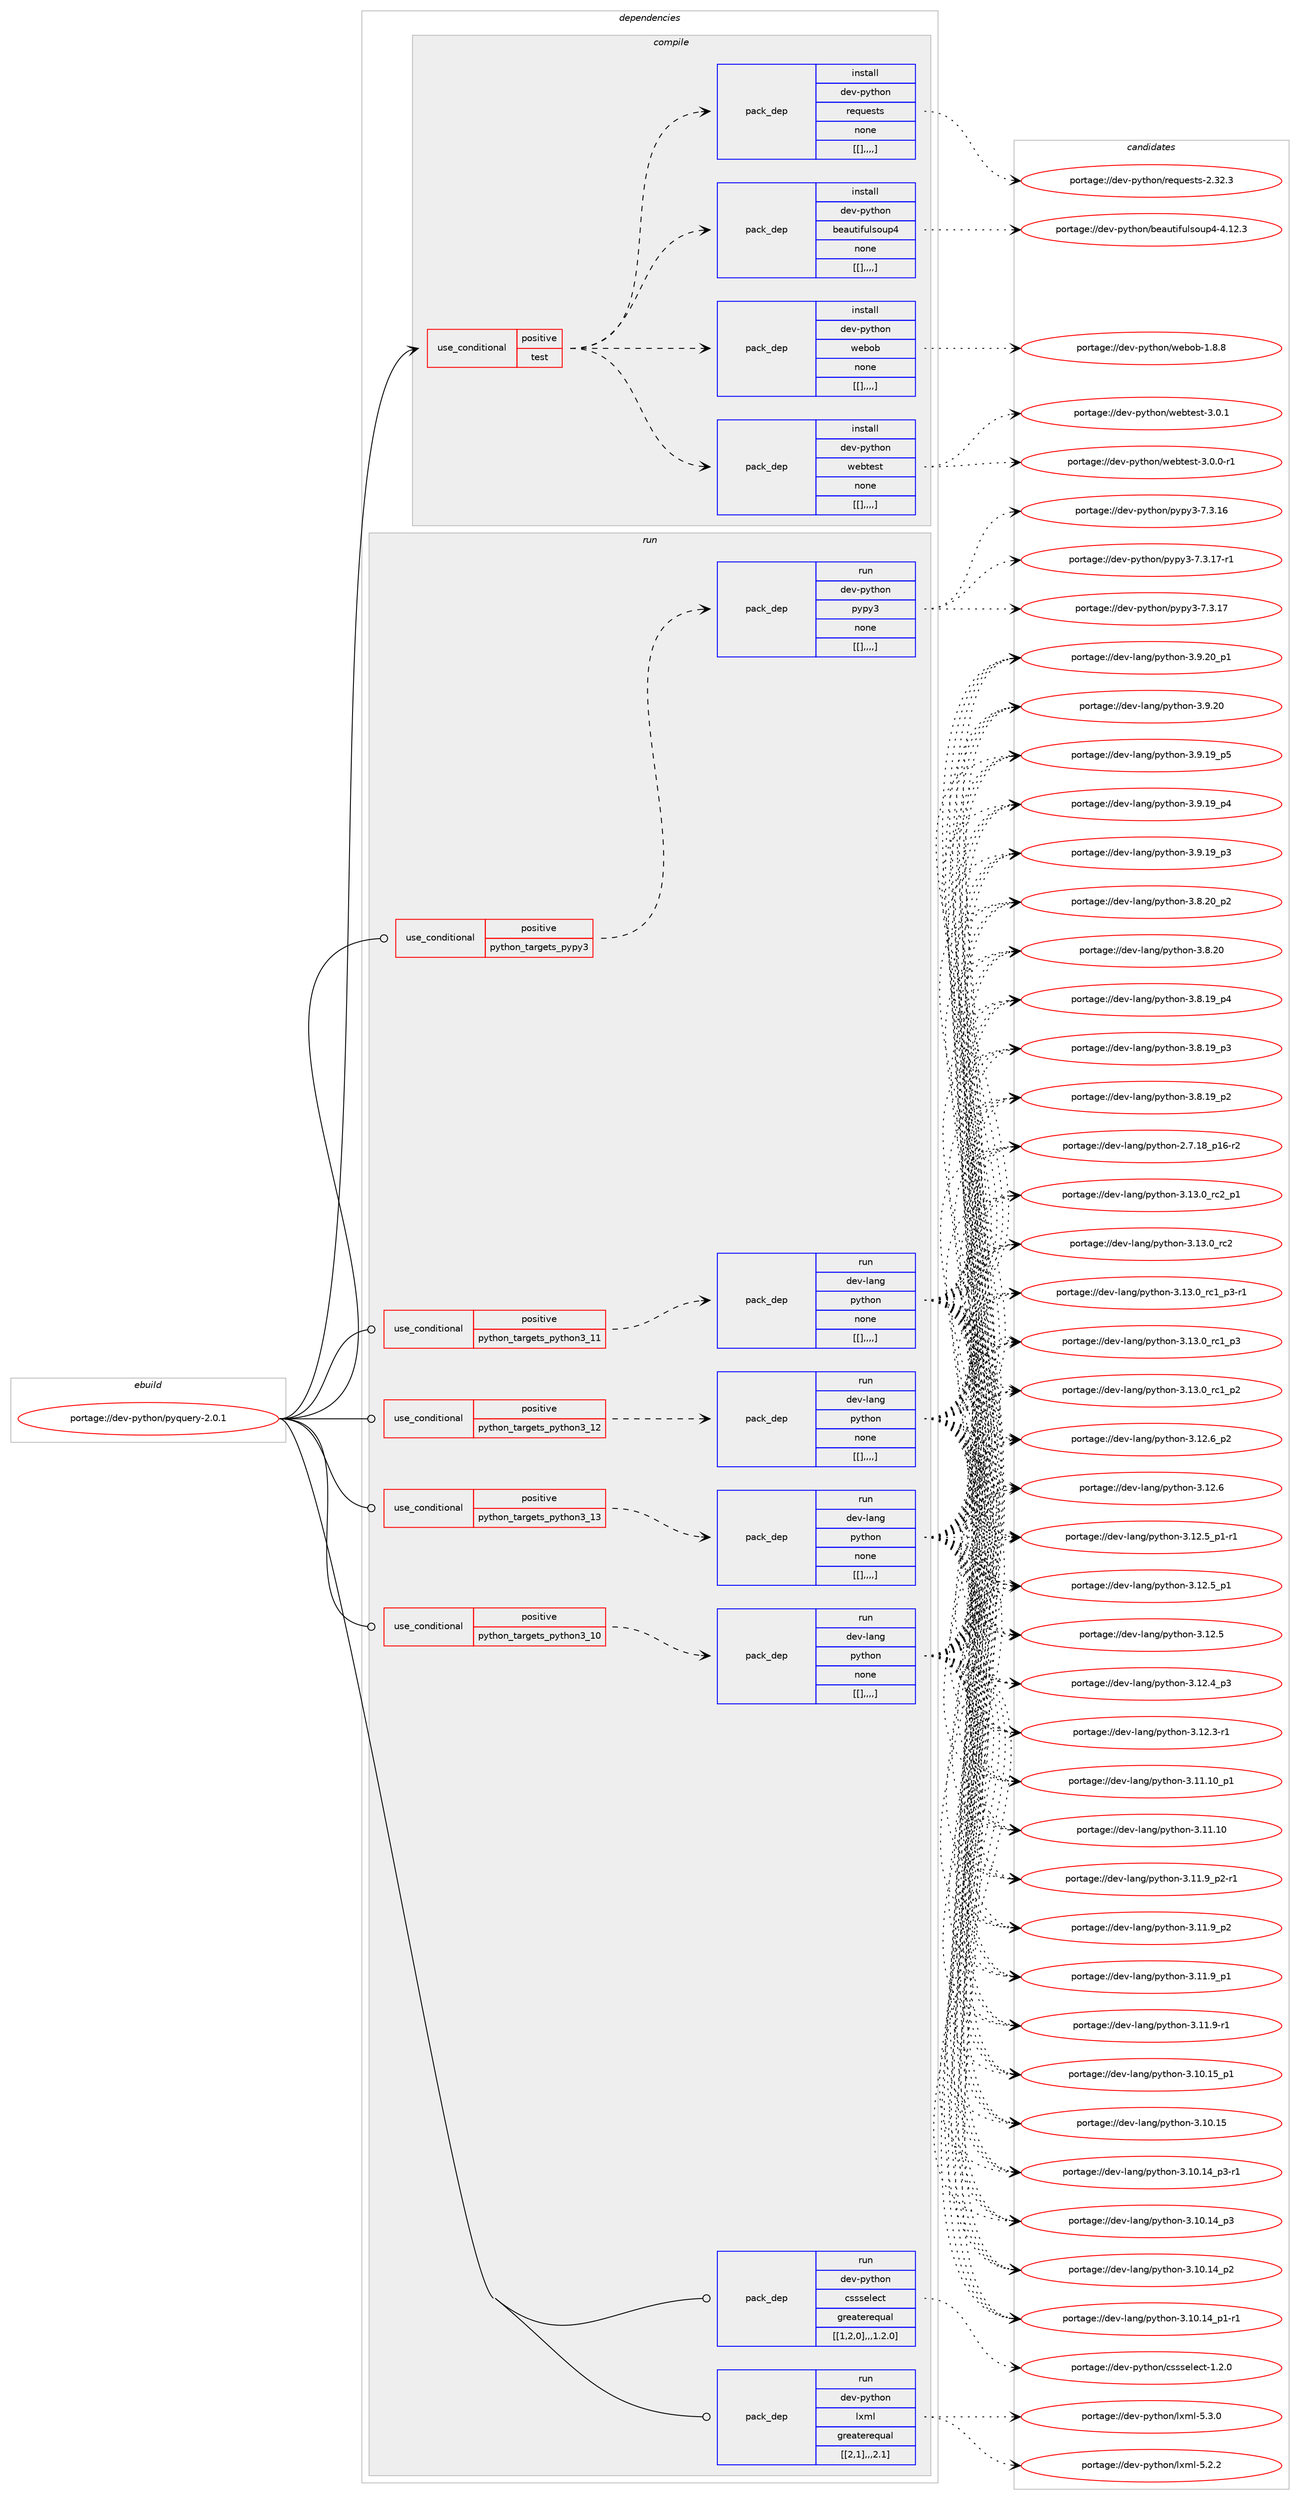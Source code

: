 digraph prolog {

# *************
# Graph options
# *************

newrank=true;
concentrate=true;
compound=true;
graph [rankdir=LR,fontname=Helvetica,fontsize=10,ranksep=1.5];#, ranksep=2.5, nodesep=0.2];
edge  [arrowhead=vee];
node  [fontname=Helvetica,fontsize=10];

# **********
# The ebuild
# **********

subgraph cluster_leftcol {
color=gray;
label=<<i>ebuild</i>>;
id [label="portage://dev-python/pyquery-2.0.1", color=red, width=4, href="../dev-python/pyquery-2.0.1.svg"];
}

# ****************
# The dependencies
# ****************

subgraph cluster_midcol {
color=gray;
label=<<i>dependencies</i>>;
subgraph cluster_compile {
fillcolor="#eeeeee";
style=filled;
label=<<i>compile</i>>;
subgraph cond39095 {
dependency161009 [label=<<TABLE BORDER="0" CELLBORDER="1" CELLSPACING="0" CELLPADDING="4"><TR><TD ROWSPAN="3" CELLPADDING="10">use_conditional</TD></TR><TR><TD>positive</TD></TR><TR><TD>test</TD></TR></TABLE>>, shape=none, color=red];
subgraph pack120666 {
dependency161010 [label=<<TABLE BORDER="0" CELLBORDER="1" CELLSPACING="0" CELLPADDING="4" WIDTH="220"><TR><TD ROWSPAN="6" CELLPADDING="30">pack_dep</TD></TR><TR><TD WIDTH="110">install</TD></TR><TR><TD>dev-python</TD></TR><TR><TD>beautifulsoup4</TD></TR><TR><TD>none</TD></TR><TR><TD>[[],,,,]</TD></TR></TABLE>>, shape=none, color=blue];
}
dependency161009:e -> dependency161010:w [weight=20,style="dashed",arrowhead="vee"];
subgraph pack120667 {
dependency161011 [label=<<TABLE BORDER="0" CELLBORDER="1" CELLSPACING="0" CELLPADDING="4" WIDTH="220"><TR><TD ROWSPAN="6" CELLPADDING="30">pack_dep</TD></TR><TR><TD WIDTH="110">install</TD></TR><TR><TD>dev-python</TD></TR><TR><TD>requests</TD></TR><TR><TD>none</TD></TR><TR><TD>[[],,,,]</TD></TR></TABLE>>, shape=none, color=blue];
}
dependency161009:e -> dependency161011:w [weight=20,style="dashed",arrowhead="vee"];
subgraph pack120668 {
dependency161012 [label=<<TABLE BORDER="0" CELLBORDER="1" CELLSPACING="0" CELLPADDING="4" WIDTH="220"><TR><TD ROWSPAN="6" CELLPADDING="30">pack_dep</TD></TR><TR><TD WIDTH="110">install</TD></TR><TR><TD>dev-python</TD></TR><TR><TD>webtest</TD></TR><TR><TD>none</TD></TR><TR><TD>[[],,,,]</TD></TR></TABLE>>, shape=none, color=blue];
}
dependency161009:e -> dependency161012:w [weight=20,style="dashed",arrowhead="vee"];
subgraph pack120669 {
dependency161013 [label=<<TABLE BORDER="0" CELLBORDER="1" CELLSPACING="0" CELLPADDING="4" WIDTH="220"><TR><TD ROWSPAN="6" CELLPADDING="30">pack_dep</TD></TR><TR><TD WIDTH="110">install</TD></TR><TR><TD>dev-python</TD></TR><TR><TD>webob</TD></TR><TR><TD>none</TD></TR><TR><TD>[[],,,,]</TD></TR></TABLE>>, shape=none, color=blue];
}
dependency161009:e -> dependency161013:w [weight=20,style="dashed",arrowhead="vee"];
}
id:e -> dependency161009:w [weight=20,style="solid",arrowhead="vee"];
}
subgraph cluster_compileandrun {
fillcolor="#eeeeee";
style=filled;
label=<<i>compile and run</i>>;
}
subgraph cluster_run {
fillcolor="#eeeeee";
style=filled;
label=<<i>run</i>>;
subgraph cond39096 {
dependency161014 [label=<<TABLE BORDER="0" CELLBORDER="1" CELLSPACING="0" CELLPADDING="4"><TR><TD ROWSPAN="3" CELLPADDING="10">use_conditional</TD></TR><TR><TD>positive</TD></TR><TR><TD>python_targets_pypy3</TD></TR></TABLE>>, shape=none, color=red];
subgraph pack120670 {
dependency161015 [label=<<TABLE BORDER="0" CELLBORDER="1" CELLSPACING="0" CELLPADDING="4" WIDTH="220"><TR><TD ROWSPAN="6" CELLPADDING="30">pack_dep</TD></TR><TR><TD WIDTH="110">run</TD></TR><TR><TD>dev-python</TD></TR><TR><TD>pypy3</TD></TR><TR><TD>none</TD></TR><TR><TD>[[],,,,]</TD></TR></TABLE>>, shape=none, color=blue];
}
dependency161014:e -> dependency161015:w [weight=20,style="dashed",arrowhead="vee"];
}
id:e -> dependency161014:w [weight=20,style="solid",arrowhead="odot"];
subgraph cond39097 {
dependency161016 [label=<<TABLE BORDER="0" CELLBORDER="1" CELLSPACING="0" CELLPADDING="4"><TR><TD ROWSPAN="3" CELLPADDING="10">use_conditional</TD></TR><TR><TD>positive</TD></TR><TR><TD>python_targets_python3_10</TD></TR></TABLE>>, shape=none, color=red];
subgraph pack120671 {
dependency161017 [label=<<TABLE BORDER="0" CELLBORDER="1" CELLSPACING="0" CELLPADDING="4" WIDTH="220"><TR><TD ROWSPAN="6" CELLPADDING="30">pack_dep</TD></TR><TR><TD WIDTH="110">run</TD></TR><TR><TD>dev-lang</TD></TR><TR><TD>python</TD></TR><TR><TD>none</TD></TR><TR><TD>[[],,,,]</TD></TR></TABLE>>, shape=none, color=blue];
}
dependency161016:e -> dependency161017:w [weight=20,style="dashed",arrowhead="vee"];
}
id:e -> dependency161016:w [weight=20,style="solid",arrowhead="odot"];
subgraph cond39098 {
dependency161018 [label=<<TABLE BORDER="0" CELLBORDER="1" CELLSPACING="0" CELLPADDING="4"><TR><TD ROWSPAN="3" CELLPADDING="10">use_conditional</TD></TR><TR><TD>positive</TD></TR><TR><TD>python_targets_python3_11</TD></TR></TABLE>>, shape=none, color=red];
subgraph pack120672 {
dependency161019 [label=<<TABLE BORDER="0" CELLBORDER="1" CELLSPACING="0" CELLPADDING="4" WIDTH="220"><TR><TD ROWSPAN="6" CELLPADDING="30">pack_dep</TD></TR><TR><TD WIDTH="110">run</TD></TR><TR><TD>dev-lang</TD></TR><TR><TD>python</TD></TR><TR><TD>none</TD></TR><TR><TD>[[],,,,]</TD></TR></TABLE>>, shape=none, color=blue];
}
dependency161018:e -> dependency161019:w [weight=20,style="dashed",arrowhead="vee"];
}
id:e -> dependency161018:w [weight=20,style="solid",arrowhead="odot"];
subgraph cond39099 {
dependency161020 [label=<<TABLE BORDER="0" CELLBORDER="1" CELLSPACING="0" CELLPADDING="4"><TR><TD ROWSPAN="3" CELLPADDING="10">use_conditional</TD></TR><TR><TD>positive</TD></TR><TR><TD>python_targets_python3_12</TD></TR></TABLE>>, shape=none, color=red];
subgraph pack120673 {
dependency161021 [label=<<TABLE BORDER="0" CELLBORDER="1" CELLSPACING="0" CELLPADDING="4" WIDTH="220"><TR><TD ROWSPAN="6" CELLPADDING="30">pack_dep</TD></TR><TR><TD WIDTH="110">run</TD></TR><TR><TD>dev-lang</TD></TR><TR><TD>python</TD></TR><TR><TD>none</TD></TR><TR><TD>[[],,,,]</TD></TR></TABLE>>, shape=none, color=blue];
}
dependency161020:e -> dependency161021:w [weight=20,style="dashed",arrowhead="vee"];
}
id:e -> dependency161020:w [weight=20,style="solid",arrowhead="odot"];
subgraph cond39100 {
dependency161022 [label=<<TABLE BORDER="0" CELLBORDER="1" CELLSPACING="0" CELLPADDING="4"><TR><TD ROWSPAN="3" CELLPADDING="10">use_conditional</TD></TR><TR><TD>positive</TD></TR><TR><TD>python_targets_python3_13</TD></TR></TABLE>>, shape=none, color=red];
subgraph pack120674 {
dependency161023 [label=<<TABLE BORDER="0" CELLBORDER="1" CELLSPACING="0" CELLPADDING="4" WIDTH="220"><TR><TD ROWSPAN="6" CELLPADDING="30">pack_dep</TD></TR><TR><TD WIDTH="110">run</TD></TR><TR><TD>dev-lang</TD></TR><TR><TD>python</TD></TR><TR><TD>none</TD></TR><TR><TD>[[],,,,]</TD></TR></TABLE>>, shape=none, color=blue];
}
dependency161022:e -> dependency161023:w [weight=20,style="dashed",arrowhead="vee"];
}
id:e -> dependency161022:w [weight=20,style="solid",arrowhead="odot"];
subgraph pack120675 {
dependency161024 [label=<<TABLE BORDER="0" CELLBORDER="1" CELLSPACING="0" CELLPADDING="4" WIDTH="220"><TR><TD ROWSPAN="6" CELLPADDING="30">pack_dep</TD></TR><TR><TD WIDTH="110">run</TD></TR><TR><TD>dev-python</TD></TR><TR><TD>cssselect</TD></TR><TR><TD>greaterequal</TD></TR><TR><TD>[[1,2,0],,,1.2.0]</TD></TR></TABLE>>, shape=none, color=blue];
}
id:e -> dependency161024:w [weight=20,style="solid",arrowhead="odot"];
subgraph pack120676 {
dependency161025 [label=<<TABLE BORDER="0" CELLBORDER="1" CELLSPACING="0" CELLPADDING="4" WIDTH="220"><TR><TD ROWSPAN="6" CELLPADDING="30">pack_dep</TD></TR><TR><TD WIDTH="110">run</TD></TR><TR><TD>dev-python</TD></TR><TR><TD>lxml</TD></TR><TR><TD>greaterequal</TD></TR><TR><TD>[[2,1],,,2.1]</TD></TR></TABLE>>, shape=none, color=blue];
}
id:e -> dependency161025:w [weight=20,style="solid",arrowhead="odot"];
}
}

# **************
# The candidates
# **************

subgraph cluster_choices {
rank=same;
color=gray;
label=<<i>candidates</i>>;

subgraph choice120666 {
color=black;
nodesep=1;
choice100101118451121211161041111104798101971171161051021171081151111171125245524649504651 [label="portage://dev-python/beautifulsoup4-4.12.3", color=red, width=4,href="../dev-python/beautifulsoup4-4.12.3.svg"];
dependency161010:e -> choice100101118451121211161041111104798101971171161051021171081151111171125245524649504651:w [style=dotted,weight="100"];
}
subgraph choice120667 {
color=black;
nodesep=1;
choice100101118451121211161041111104711410111311710111511611545504651504651 [label="portage://dev-python/requests-2.32.3", color=red, width=4,href="../dev-python/requests-2.32.3.svg"];
dependency161011:e -> choice100101118451121211161041111104711410111311710111511611545504651504651:w [style=dotted,weight="100"];
}
subgraph choice120668 {
color=black;
nodesep=1;
choice100101118451121211161041111104711910198116101115116455146484649 [label="portage://dev-python/webtest-3.0.1", color=red, width=4,href="../dev-python/webtest-3.0.1.svg"];
choice1001011184511212111610411111047119101981161011151164551464846484511449 [label="portage://dev-python/webtest-3.0.0-r1", color=red, width=4,href="../dev-python/webtest-3.0.0-r1.svg"];
dependency161012:e -> choice100101118451121211161041111104711910198116101115116455146484649:w [style=dotted,weight="100"];
dependency161012:e -> choice1001011184511212111610411111047119101981161011151164551464846484511449:w [style=dotted,weight="100"];
}
subgraph choice120669 {
color=black;
nodesep=1;
choice10010111845112121116104111110471191019811198454946564656 [label="portage://dev-python/webob-1.8.8", color=red, width=4,href="../dev-python/webob-1.8.8.svg"];
dependency161013:e -> choice10010111845112121116104111110471191019811198454946564656:w [style=dotted,weight="100"];
}
subgraph choice120670 {
color=black;
nodesep=1;
choice100101118451121211161041111104711212111212151455546514649554511449 [label="portage://dev-python/pypy3-7.3.17-r1", color=red, width=4,href="../dev-python/pypy3-7.3.17-r1.svg"];
choice10010111845112121116104111110471121211121215145554651464955 [label="portage://dev-python/pypy3-7.3.17", color=red, width=4,href="../dev-python/pypy3-7.3.17.svg"];
choice10010111845112121116104111110471121211121215145554651464954 [label="portage://dev-python/pypy3-7.3.16", color=red, width=4,href="../dev-python/pypy3-7.3.16.svg"];
dependency161015:e -> choice100101118451121211161041111104711212111212151455546514649554511449:w [style=dotted,weight="100"];
dependency161015:e -> choice10010111845112121116104111110471121211121215145554651464955:w [style=dotted,weight="100"];
dependency161015:e -> choice10010111845112121116104111110471121211121215145554651464954:w [style=dotted,weight="100"];
}
subgraph choice120671 {
color=black;
nodesep=1;
choice100101118451089711010347112121116104111110455146495146489511499509511249 [label="portage://dev-lang/python-3.13.0_rc2_p1", color=red, width=4,href="../dev-lang/python-3.13.0_rc2_p1.svg"];
choice10010111845108971101034711212111610411111045514649514648951149950 [label="portage://dev-lang/python-3.13.0_rc2", color=red, width=4,href="../dev-lang/python-3.13.0_rc2.svg"];
choice1001011184510897110103471121211161041111104551464951464895114994995112514511449 [label="portage://dev-lang/python-3.13.0_rc1_p3-r1", color=red, width=4,href="../dev-lang/python-3.13.0_rc1_p3-r1.svg"];
choice100101118451089711010347112121116104111110455146495146489511499499511251 [label="portage://dev-lang/python-3.13.0_rc1_p3", color=red, width=4,href="../dev-lang/python-3.13.0_rc1_p3.svg"];
choice100101118451089711010347112121116104111110455146495146489511499499511250 [label="portage://dev-lang/python-3.13.0_rc1_p2", color=red, width=4,href="../dev-lang/python-3.13.0_rc1_p2.svg"];
choice100101118451089711010347112121116104111110455146495046549511250 [label="portage://dev-lang/python-3.12.6_p2", color=red, width=4,href="../dev-lang/python-3.12.6_p2.svg"];
choice10010111845108971101034711212111610411111045514649504654 [label="portage://dev-lang/python-3.12.6", color=red, width=4,href="../dev-lang/python-3.12.6.svg"];
choice1001011184510897110103471121211161041111104551464950465395112494511449 [label="portage://dev-lang/python-3.12.5_p1-r1", color=red, width=4,href="../dev-lang/python-3.12.5_p1-r1.svg"];
choice100101118451089711010347112121116104111110455146495046539511249 [label="portage://dev-lang/python-3.12.5_p1", color=red, width=4,href="../dev-lang/python-3.12.5_p1.svg"];
choice10010111845108971101034711212111610411111045514649504653 [label="portage://dev-lang/python-3.12.5", color=red, width=4,href="../dev-lang/python-3.12.5.svg"];
choice100101118451089711010347112121116104111110455146495046529511251 [label="portage://dev-lang/python-3.12.4_p3", color=red, width=4,href="../dev-lang/python-3.12.4_p3.svg"];
choice100101118451089711010347112121116104111110455146495046514511449 [label="portage://dev-lang/python-3.12.3-r1", color=red, width=4,href="../dev-lang/python-3.12.3-r1.svg"];
choice10010111845108971101034711212111610411111045514649494649489511249 [label="portage://dev-lang/python-3.11.10_p1", color=red, width=4,href="../dev-lang/python-3.11.10_p1.svg"];
choice1001011184510897110103471121211161041111104551464949464948 [label="portage://dev-lang/python-3.11.10", color=red, width=4,href="../dev-lang/python-3.11.10.svg"];
choice1001011184510897110103471121211161041111104551464949465795112504511449 [label="portage://dev-lang/python-3.11.9_p2-r1", color=red, width=4,href="../dev-lang/python-3.11.9_p2-r1.svg"];
choice100101118451089711010347112121116104111110455146494946579511250 [label="portage://dev-lang/python-3.11.9_p2", color=red, width=4,href="../dev-lang/python-3.11.9_p2.svg"];
choice100101118451089711010347112121116104111110455146494946579511249 [label="portage://dev-lang/python-3.11.9_p1", color=red, width=4,href="../dev-lang/python-3.11.9_p1.svg"];
choice100101118451089711010347112121116104111110455146494946574511449 [label="portage://dev-lang/python-3.11.9-r1", color=red, width=4,href="../dev-lang/python-3.11.9-r1.svg"];
choice10010111845108971101034711212111610411111045514649484649539511249 [label="portage://dev-lang/python-3.10.15_p1", color=red, width=4,href="../dev-lang/python-3.10.15_p1.svg"];
choice1001011184510897110103471121211161041111104551464948464953 [label="portage://dev-lang/python-3.10.15", color=red, width=4,href="../dev-lang/python-3.10.15.svg"];
choice100101118451089711010347112121116104111110455146494846495295112514511449 [label="portage://dev-lang/python-3.10.14_p3-r1", color=red, width=4,href="../dev-lang/python-3.10.14_p3-r1.svg"];
choice10010111845108971101034711212111610411111045514649484649529511251 [label="portage://dev-lang/python-3.10.14_p3", color=red, width=4,href="../dev-lang/python-3.10.14_p3.svg"];
choice10010111845108971101034711212111610411111045514649484649529511250 [label="portage://dev-lang/python-3.10.14_p2", color=red, width=4,href="../dev-lang/python-3.10.14_p2.svg"];
choice100101118451089711010347112121116104111110455146494846495295112494511449 [label="portage://dev-lang/python-3.10.14_p1-r1", color=red, width=4,href="../dev-lang/python-3.10.14_p1-r1.svg"];
choice100101118451089711010347112121116104111110455146574650489511249 [label="portage://dev-lang/python-3.9.20_p1", color=red, width=4,href="../dev-lang/python-3.9.20_p1.svg"];
choice10010111845108971101034711212111610411111045514657465048 [label="portage://dev-lang/python-3.9.20", color=red, width=4,href="../dev-lang/python-3.9.20.svg"];
choice100101118451089711010347112121116104111110455146574649579511253 [label="portage://dev-lang/python-3.9.19_p5", color=red, width=4,href="../dev-lang/python-3.9.19_p5.svg"];
choice100101118451089711010347112121116104111110455146574649579511252 [label="portage://dev-lang/python-3.9.19_p4", color=red, width=4,href="../dev-lang/python-3.9.19_p4.svg"];
choice100101118451089711010347112121116104111110455146574649579511251 [label="portage://dev-lang/python-3.9.19_p3", color=red, width=4,href="../dev-lang/python-3.9.19_p3.svg"];
choice100101118451089711010347112121116104111110455146564650489511250 [label="portage://dev-lang/python-3.8.20_p2", color=red, width=4,href="../dev-lang/python-3.8.20_p2.svg"];
choice10010111845108971101034711212111610411111045514656465048 [label="portage://dev-lang/python-3.8.20", color=red, width=4,href="../dev-lang/python-3.8.20.svg"];
choice100101118451089711010347112121116104111110455146564649579511252 [label="portage://dev-lang/python-3.8.19_p4", color=red, width=4,href="../dev-lang/python-3.8.19_p4.svg"];
choice100101118451089711010347112121116104111110455146564649579511251 [label="portage://dev-lang/python-3.8.19_p3", color=red, width=4,href="../dev-lang/python-3.8.19_p3.svg"];
choice100101118451089711010347112121116104111110455146564649579511250 [label="portage://dev-lang/python-3.8.19_p2", color=red, width=4,href="../dev-lang/python-3.8.19_p2.svg"];
choice100101118451089711010347112121116104111110455046554649569511249544511450 [label="portage://dev-lang/python-2.7.18_p16-r2", color=red, width=4,href="../dev-lang/python-2.7.18_p16-r2.svg"];
dependency161017:e -> choice100101118451089711010347112121116104111110455146495146489511499509511249:w [style=dotted,weight="100"];
dependency161017:e -> choice10010111845108971101034711212111610411111045514649514648951149950:w [style=dotted,weight="100"];
dependency161017:e -> choice1001011184510897110103471121211161041111104551464951464895114994995112514511449:w [style=dotted,weight="100"];
dependency161017:e -> choice100101118451089711010347112121116104111110455146495146489511499499511251:w [style=dotted,weight="100"];
dependency161017:e -> choice100101118451089711010347112121116104111110455146495146489511499499511250:w [style=dotted,weight="100"];
dependency161017:e -> choice100101118451089711010347112121116104111110455146495046549511250:w [style=dotted,weight="100"];
dependency161017:e -> choice10010111845108971101034711212111610411111045514649504654:w [style=dotted,weight="100"];
dependency161017:e -> choice1001011184510897110103471121211161041111104551464950465395112494511449:w [style=dotted,weight="100"];
dependency161017:e -> choice100101118451089711010347112121116104111110455146495046539511249:w [style=dotted,weight="100"];
dependency161017:e -> choice10010111845108971101034711212111610411111045514649504653:w [style=dotted,weight="100"];
dependency161017:e -> choice100101118451089711010347112121116104111110455146495046529511251:w [style=dotted,weight="100"];
dependency161017:e -> choice100101118451089711010347112121116104111110455146495046514511449:w [style=dotted,weight="100"];
dependency161017:e -> choice10010111845108971101034711212111610411111045514649494649489511249:w [style=dotted,weight="100"];
dependency161017:e -> choice1001011184510897110103471121211161041111104551464949464948:w [style=dotted,weight="100"];
dependency161017:e -> choice1001011184510897110103471121211161041111104551464949465795112504511449:w [style=dotted,weight="100"];
dependency161017:e -> choice100101118451089711010347112121116104111110455146494946579511250:w [style=dotted,weight="100"];
dependency161017:e -> choice100101118451089711010347112121116104111110455146494946579511249:w [style=dotted,weight="100"];
dependency161017:e -> choice100101118451089711010347112121116104111110455146494946574511449:w [style=dotted,weight="100"];
dependency161017:e -> choice10010111845108971101034711212111610411111045514649484649539511249:w [style=dotted,weight="100"];
dependency161017:e -> choice1001011184510897110103471121211161041111104551464948464953:w [style=dotted,weight="100"];
dependency161017:e -> choice100101118451089711010347112121116104111110455146494846495295112514511449:w [style=dotted,weight="100"];
dependency161017:e -> choice10010111845108971101034711212111610411111045514649484649529511251:w [style=dotted,weight="100"];
dependency161017:e -> choice10010111845108971101034711212111610411111045514649484649529511250:w [style=dotted,weight="100"];
dependency161017:e -> choice100101118451089711010347112121116104111110455146494846495295112494511449:w [style=dotted,weight="100"];
dependency161017:e -> choice100101118451089711010347112121116104111110455146574650489511249:w [style=dotted,weight="100"];
dependency161017:e -> choice10010111845108971101034711212111610411111045514657465048:w [style=dotted,weight="100"];
dependency161017:e -> choice100101118451089711010347112121116104111110455146574649579511253:w [style=dotted,weight="100"];
dependency161017:e -> choice100101118451089711010347112121116104111110455146574649579511252:w [style=dotted,weight="100"];
dependency161017:e -> choice100101118451089711010347112121116104111110455146574649579511251:w [style=dotted,weight="100"];
dependency161017:e -> choice100101118451089711010347112121116104111110455146564650489511250:w [style=dotted,weight="100"];
dependency161017:e -> choice10010111845108971101034711212111610411111045514656465048:w [style=dotted,weight="100"];
dependency161017:e -> choice100101118451089711010347112121116104111110455146564649579511252:w [style=dotted,weight="100"];
dependency161017:e -> choice100101118451089711010347112121116104111110455146564649579511251:w [style=dotted,weight="100"];
dependency161017:e -> choice100101118451089711010347112121116104111110455146564649579511250:w [style=dotted,weight="100"];
dependency161017:e -> choice100101118451089711010347112121116104111110455046554649569511249544511450:w [style=dotted,weight="100"];
}
subgraph choice120672 {
color=black;
nodesep=1;
choice100101118451089711010347112121116104111110455146495146489511499509511249 [label="portage://dev-lang/python-3.13.0_rc2_p1", color=red, width=4,href="../dev-lang/python-3.13.0_rc2_p1.svg"];
choice10010111845108971101034711212111610411111045514649514648951149950 [label="portage://dev-lang/python-3.13.0_rc2", color=red, width=4,href="../dev-lang/python-3.13.0_rc2.svg"];
choice1001011184510897110103471121211161041111104551464951464895114994995112514511449 [label="portage://dev-lang/python-3.13.0_rc1_p3-r1", color=red, width=4,href="../dev-lang/python-3.13.0_rc1_p3-r1.svg"];
choice100101118451089711010347112121116104111110455146495146489511499499511251 [label="portage://dev-lang/python-3.13.0_rc1_p3", color=red, width=4,href="../dev-lang/python-3.13.0_rc1_p3.svg"];
choice100101118451089711010347112121116104111110455146495146489511499499511250 [label="portage://dev-lang/python-3.13.0_rc1_p2", color=red, width=4,href="../dev-lang/python-3.13.0_rc1_p2.svg"];
choice100101118451089711010347112121116104111110455146495046549511250 [label="portage://dev-lang/python-3.12.6_p2", color=red, width=4,href="../dev-lang/python-3.12.6_p2.svg"];
choice10010111845108971101034711212111610411111045514649504654 [label="portage://dev-lang/python-3.12.6", color=red, width=4,href="../dev-lang/python-3.12.6.svg"];
choice1001011184510897110103471121211161041111104551464950465395112494511449 [label="portage://dev-lang/python-3.12.5_p1-r1", color=red, width=4,href="../dev-lang/python-3.12.5_p1-r1.svg"];
choice100101118451089711010347112121116104111110455146495046539511249 [label="portage://dev-lang/python-3.12.5_p1", color=red, width=4,href="../dev-lang/python-3.12.5_p1.svg"];
choice10010111845108971101034711212111610411111045514649504653 [label="portage://dev-lang/python-3.12.5", color=red, width=4,href="../dev-lang/python-3.12.5.svg"];
choice100101118451089711010347112121116104111110455146495046529511251 [label="portage://dev-lang/python-3.12.4_p3", color=red, width=4,href="../dev-lang/python-3.12.4_p3.svg"];
choice100101118451089711010347112121116104111110455146495046514511449 [label="portage://dev-lang/python-3.12.3-r1", color=red, width=4,href="../dev-lang/python-3.12.3-r1.svg"];
choice10010111845108971101034711212111610411111045514649494649489511249 [label="portage://dev-lang/python-3.11.10_p1", color=red, width=4,href="../dev-lang/python-3.11.10_p1.svg"];
choice1001011184510897110103471121211161041111104551464949464948 [label="portage://dev-lang/python-3.11.10", color=red, width=4,href="../dev-lang/python-3.11.10.svg"];
choice1001011184510897110103471121211161041111104551464949465795112504511449 [label="portage://dev-lang/python-3.11.9_p2-r1", color=red, width=4,href="../dev-lang/python-3.11.9_p2-r1.svg"];
choice100101118451089711010347112121116104111110455146494946579511250 [label="portage://dev-lang/python-3.11.9_p2", color=red, width=4,href="../dev-lang/python-3.11.9_p2.svg"];
choice100101118451089711010347112121116104111110455146494946579511249 [label="portage://dev-lang/python-3.11.9_p1", color=red, width=4,href="../dev-lang/python-3.11.9_p1.svg"];
choice100101118451089711010347112121116104111110455146494946574511449 [label="portage://dev-lang/python-3.11.9-r1", color=red, width=4,href="../dev-lang/python-3.11.9-r1.svg"];
choice10010111845108971101034711212111610411111045514649484649539511249 [label="portage://dev-lang/python-3.10.15_p1", color=red, width=4,href="../dev-lang/python-3.10.15_p1.svg"];
choice1001011184510897110103471121211161041111104551464948464953 [label="portage://dev-lang/python-3.10.15", color=red, width=4,href="../dev-lang/python-3.10.15.svg"];
choice100101118451089711010347112121116104111110455146494846495295112514511449 [label="portage://dev-lang/python-3.10.14_p3-r1", color=red, width=4,href="../dev-lang/python-3.10.14_p3-r1.svg"];
choice10010111845108971101034711212111610411111045514649484649529511251 [label="portage://dev-lang/python-3.10.14_p3", color=red, width=4,href="../dev-lang/python-3.10.14_p3.svg"];
choice10010111845108971101034711212111610411111045514649484649529511250 [label="portage://dev-lang/python-3.10.14_p2", color=red, width=4,href="../dev-lang/python-3.10.14_p2.svg"];
choice100101118451089711010347112121116104111110455146494846495295112494511449 [label="portage://dev-lang/python-3.10.14_p1-r1", color=red, width=4,href="../dev-lang/python-3.10.14_p1-r1.svg"];
choice100101118451089711010347112121116104111110455146574650489511249 [label="portage://dev-lang/python-3.9.20_p1", color=red, width=4,href="../dev-lang/python-3.9.20_p1.svg"];
choice10010111845108971101034711212111610411111045514657465048 [label="portage://dev-lang/python-3.9.20", color=red, width=4,href="../dev-lang/python-3.9.20.svg"];
choice100101118451089711010347112121116104111110455146574649579511253 [label="portage://dev-lang/python-3.9.19_p5", color=red, width=4,href="../dev-lang/python-3.9.19_p5.svg"];
choice100101118451089711010347112121116104111110455146574649579511252 [label="portage://dev-lang/python-3.9.19_p4", color=red, width=4,href="../dev-lang/python-3.9.19_p4.svg"];
choice100101118451089711010347112121116104111110455146574649579511251 [label="portage://dev-lang/python-3.9.19_p3", color=red, width=4,href="../dev-lang/python-3.9.19_p3.svg"];
choice100101118451089711010347112121116104111110455146564650489511250 [label="portage://dev-lang/python-3.8.20_p2", color=red, width=4,href="../dev-lang/python-3.8.20_p2.svg"];
choice10010111845108971101034711212111610411111045514656465048 [label="portage://dev-lang/python-3.8.20", color=red, width=4,href="../dev-lang/python-3.8.20.svg"];
choice100101118451089711010347112121116104111110455146564649579511252 [label="portage://dev-lang/python-3.8.19_p4", color=red, width=4,href="../dev-lang/python-3.8.19_p4.svg"];
choice100101118451089711010347112121116104111110455146564649579511251 [label="portage://dev-lang/python-3.8.19_p3", color=red, width=4,href="../dev-lang/python-3.8.19_p3.svg"];
choice100101118451089711010347112121116104111110455146564649579511250 [label="portage://dev-lang/python-3.8.19_p2", color=red, width=4,href="../dev-lang/python-3.8.19_p2.svg"];
choice100101118451089711010347112121116104111110455046554649569511249544511450 [label="portage://dev-lang/python-2.7.18_p16-r2", color=red, width=4,href="../dev-lang/python-2.7.18_p16-r2.svg"];
dependency161019:e -> choice100101118451089711010347112121116104111110455146495146489511499509511249:w [style=dotted,weight="100"];
dependency161019:e -> choice10010111845108971101034711212111610411111045514649514648951149950:w [style=dotted,weight="100"];
dependency161019:e -> choice1001011184510897110103471121211161041111104551464951464895114994995112514511449:w [style=dotted,weight="100"];
dependency161019:e -> choice100101118451089711010347112121116104111110455146495146489511499499511251:w [style=dotted,weight="100"];
dependency161019:e -> choice100101118451089711010347112121116104111110455146495146489511499499511250:w [style=dotted,weight="100"];
dependency161019:e -> choice100101118451089711010347112121116104111110455146495046549511250:w [style=dotted,weight="100"];
dependency161019:e -> choice10010111845108971101034711212111610411111045514649504654:w [style=dotted,weight="100"];
dependency161019:e -> choice1001011184510897110103471121211161041111104551464950465395112494511449:w [style=dotted,weight="100"];
dependency161019:e -> choice100101118451089711010347112121116104111110455146495046539511249:w [style=dotted,weight="100"];
dependency161019:e -> choice10010111845108971101034711212111610411111045514649504653:w [style=dotted,weight="100"];
dependency161019:e -> choice100101118451089711010347112121116104111110455146495046529511251:w [style=dotted,weight="100"];
dependency161019:e -> choice100101118451089711010347112121116104111110455146495046514511449:w [style=dotted,weight="100"];
dependency161019:e -> choice10010111845108971101034711212111610411111045514649494649489511249:w [style=dotted,weight="100"];
dependency161019:e -> choice1001011184510897110103471121211161041111104551464949464948:w [style=dotted,weight="100"];
dependency161019:e -> choice1001011184510897110103471121211161041111104551464949465795112504511449:w [style=dotted,weight="100"];
dependency161019:e -> choice100101118451089711010347112121116104111110455146494946579511250:w [style=dotted,weight="100"];
dependency161019:e -> choice100101118451089711010347112121116104111110455146494946579511249:w [style=dotted,weight="100"];
dependency161019:e -> choice100101118451089711010347112121116104111110455146494946574511449:w [style=dotted,weight="100"];
dependency161019:e -> choice10010111845108971101034711212111610411111045514649484649539511249:w [style=dotted,weight="100"];
dependency161019:e -> choice1001011184510897110103471121211161041111104551464948464953:w [style=dotted,weight="100"];
dependency161019:e -> choice100101118451089711010347112121116104111110455146494846495295112514511449:w [style=dotted,weight="100"];
dependency161019:e -> choice10010111845108971101034711212111610411111045514649484649529511251:w [style=dotted,weight="100"];
dependency161019:e -> choice10010111845108971101034711212111610411111045514649484649529511250:w [style=dotted,weight="100"];
dependency161019:e -> choice100101118451089711010347112121116104111110455146494846495295112494511449:w [style=dotted,weight="100"];
dependency161019:e -> choice100101118451089711010347112121116104111110455146574650489511249:w [style=dotted,weight="100"];
dependency161019:e -> choice10010111845108971101034711212111610411111045514657465048:w [style=dotted,weight="100"];
dependency161019:e -> choice100101118451089711010347112121116104111110455146574649579511253:w [style=dotted,weight="100"];
dependency161019:e -> choice100101118451089711010347112121116104111110455146574649579511252:w [style=dotted,weight="100"];
dependency161019:e -> choice100101118451089711010347112121116104111110455146574649579511251:w [style=dotted,weight="100"];
dependency161019:e -> choice100101118451089711010347112121116104111110455146564650489511250:w [style=dotted,weight="100"];
dependency161019:e -> choice10010111845108971101034711212111610411111045514656465048:w [style=dotted,weight="100"];
dependency161019:e -> choice100101118451089711010347112121116104111110455146564649579511252:w [style=dotted,weight="100"];
dependency161019:e -> choice100101118451089711010347112121116104111110455146564649579511251:w [style=dotted,weight="100"];
dependency161019:e -> choice100101118451089711010347112121116104111110455146564649579511250:w [style=dotted,weight="100"];
dependency161019:e -> choice100101118451089711010347112121116104111110455046554649569511249544511450:w [style=dotted,weight="100"];
}
subgraph choice120673 {
color=black;
nodesep=1;
choice100101118451089711010347112121116104111110455146495146489511499509511249 [label="portage://dev-lang/python-3.13.0_rc2_p1", color=red, width=4,href="../dev-lang/python-3.13.0_rc2_p1.svg"];
choice10010111845108971101034711212111610411111045514649514648951149950 [label="portage://dev-lang/python-3.13.0_rc2", color=red, width=4,href="../dev-lang/python-3.13.0_rc2.svg"];
choice1001011184510897110103471121211161041111104551464951464895114994995112514511449 [label="portage://dev-lang/python-3.13.0_rc1_p3-r1", color=red, width=4,href="../dev-lang/python-3.13.0_rc1_p3-r1.svg"];
choice100101118451089711010347112121116104111110455146495146489511499499511251 [label="portage://dev-lang/python-3.13.0_rc1_p3", color=red, width=4,href="../dev-lang/python-3.13.0_rc1_p3.svg"];
choice100101118451089711010347112121116104111110455146495146489511499499511250 [label="portage://dev-lang/python-3.13.0_rc1_p2", color=red, width=4,href="../dev-lang/python-3.13.0_rc1_p2.svg"];
choice100101118451089711010347112121116104111110455146495046549511250 [label="portage://dev-lang/python-3.12.6_p2", color=red, width=4,href="../dev-lang/python-3.12.6_p2.svg"];
choice10010111845108971101034711212111610411111045514649504654 [label="portage://dev-lang/python-3.12.6", color=red, width=4,href="../dev-lang/python-3.12.6.svg"];
choice1001011184510897110103471121211161041111104551464950465395112494511449 [label="portage://dev-lang/python-3.12.5_p1-r1", color=red, width=4,href="../dev-lang/python-3.12.5_p1-r1.svg"];
choice100101118451089711010347112121116104111110455146495046539511249 [label="portage://dev-lang/python-3.12.5_p1", color=red, width=4,href="../dev-lang/python-3.12.5_p1.svg"];
choice10010111845108971101034711212111610411111045514649504653 [label="portage://dev-lang/python-3.12.5", color=red, width=4,href="../dev-lang/python-3.12.5.svg"];
choice100101118451089711010347112121116104111110455146495046529511251 [label="portage://dev-lang/python-3.12.4_p3", color=red, width=4,href="../dev-lang/python-3.12.4_p3.svg"];
choice100101118451089711010347112121116104111110455146495046514511449 [label="portage://dev-lang/python-3.12.3-r1", color=red, width=4,href="../dev-lang/python-3.12.3-r1.svg"];
choice10010111845108971101034711212111610411111045514649494649489511249 [label="portage://dev-lang/python-3.11.10_p1", color=red, width=4,href="../dev-lang/python-3.11.10_p1.svg"];
choice1001011184510897110103471121211161041111104551464949464948 [label="portage://dev-lang/python-3.11.10", color=red, width=4,href="../dev-lang/python-3.11.10.svg"];
choice1001011184510897110103471121211161041111104551464949465795112504511449 [label="portage://dev-lang/python-3.11.9_p2-r1", color=red, width=4,href="../dev-lang/python-3.11.9_p2-r1.svg"];
choice100101118451089711010347112121116104111110455146494946579511250 [label="portage://dev-lang/python-3.11.9_p2", color=red, width=4,href="../dev-lang/python-3.11.9_p2.svg"];
choice100101118451089711010347112121116104111110455146494946579511249 [label="portage://dev-lang/python-3.11.9_p1", color=red, width=4,href="../dev-lang/python-3.11.9_p1.svg"];
choice100101118451089711010347112121116104111110455146494946574511449 [label="portage://dev-lang/python-3.11.9-r1", color=red, width=4,href="../dev-lang/python-3.11.9-r1.svg"];
choice10010111845108971101034711212111610411111045514649484649539511249 [label="portage://dev-lang/python-3.10.15_p1", color=red, width=4,href="../dev-lang/python-3.10.15_p1.svg"];
choice1001011184510897110103471121211161041111104551464948464953 [label="portage://dev-lang/python-3.10.15", color=red, width=4,href="../dev-lang/python-3.10.15.svg"];
choice100101118451089711010347112121116104111110455146494846495295112514511449 [label="portage://dev-lang/python-3.10.14_p3-r1", color=red, width=4,href="../dev-lang/python-3.10.14_p3-r1.svg"];
choice10010111845108971101034711212111610411111045514649484649529511251 [label="portage://dev-lang/python-3.10.14_p3", color=red, width=4,href="../dev-lang/python-3.10.14_p3.svg"];
choice10010111845108971101034711212111610411111045514649484649529511250 [label="portage://dev-lang/python-3.10.14_p2", color=red, width=4,href="../dev-lang/python-3.10.14_p2.svg"];
choice100101118451089711010347112121116104111110455146494846495295112494511449 [label="portage://dev-lang/python-3.10.14_p1-r1", color=red, width=4,href="../dev-lang/python-3.10.14_p1-r1.svg"];
choice100101118451089711010347112121116104111110455146574650489511249 [label="portage://dev-lang/python-3.9.20_p1", color=red, width=4,href="../dev-lang/python-3.9.20_p1.svg"];
choice10010111845108971101034711212111610411111045514657465048 [label="portage://dev-lang/python-3.9.20", color=red, width=4,href="../dev-lang/python-3.9.20.svg"];
choice100101118451089711010347112121116104111110455146574649579511253 [label="portage://dev-lang/python-3.9.19_p5", color=red, width=4,href="../dev-lang/python-3.9.19_p5.svg"];
choice100101118451089711010347112121116104111110455146574649579511252 [label="portage://dev-lang/python-3.9.19_p4", color=red, width=4,href="../dev-lang/python-3.9.19_p4.svg"];
choice100101118451089711010347112121116104111110455146574649579511251 [label="portage://dev-lang/python-3.9.19_p3", color=red, width=4,href="../dev-lang/python-3.9.19_p3.svg"];
choice100101118451089711010347112121116104111110455146564650489511250 [label="portage://dev-lang/python-3.8.20_p2", color=red, width=4,href="../dev-lang/python-3.8.20_p2.svg"];
choice10010111845108971101034711212111610411111045514656465048 [label="portage://dev-lang/python-3.8.20", color=red, width=4,href="../dev-lang/python-3.8.20.svg"];
choice100101118451089711010347112121116104111110455146564649579511252 [label="portage://dev-lang/python-3.8.19_p4", color=red, width=4,href="../dev-lang/python-3.8.19_p4.svg"];
choice100101118451089711010347112121116104111110455146564649579511251 [label="portage://dev-lang/python-3.8.19_p3", color=red, width=4,href="../dev-lang/python-3.8.19_p3.svg"];
choice100101118451089711010347112121116104111110455146564649579511250 [label="portage://dev-lang/python-3.8.19_p2", color=red, width=4,href="../dev-lang/python-3.8.19_p2.svg"];
choice100101118451089711010347112121116104111110455046554649569511249544511450 [label="portage://dev-lang/python-2.7.18_p16-r2", color=red, width=4,href="../dev-lang/python-2.7.18_p16-r2.svg"];
dependency161021:e -> choice100101118451089711010347112121116104111110455146495146489511499509511249:w [style=dotted,weight="100"];
dependency161021:e -> choice10010111845108971101034711212111610411111045514649514648951149950:w [style=dotted,weight="100"];
dependency161021:e -> choice1001011184510897110103471121211161041111104551464951464895114994995112514511449:w [style=dotted,weight="100"];
dependency161021:e -> choice100101118451089711010347112121116104111110455146495146489511499499511251:w [style=dotted,weight="100"];
dependency161021:e -> choice100101118451089711010347112121116104111110455146495146489511499499511250:w [style=dotted,weight="100"];
dependency161021:e -> choice100101118451089711010347112121116104111110455146495046549511250:w [style=dotted,weight="100"];
dependency161021:e -> choice10010111845108971101034711212111610411111045514649504654:w [style=dotted,weight="100"];
dependency161021:e -> choice1001011184510897110103471121211161041111104551464950465395112494511449:w [style=dotted,weight="100"];
dependency161021:e -> choice100101118451089711010347112121116104111110455146495046539511249:w [style=dotted,weight="100"];
dependency161021:e -> choice10010111845108971101034711212111610411111045514649504653:w [style=dotted,weight="100"];
dependency161021:e -> choice100101118451089711010347112121116104111110455146495046529511251:w [style=dotted,weight="100"];
dependency161021:e -> choice100101118451089711010347112121116104111110455146495046514511449:w [style=dotted,weight="100"];
dependency161021:e -> choice10010111845108971101034711212111610411111045514649494649489511249:w [style=dotted,weight="100"];
dependency161021:e -> choice1001011184510897110103471121211161041111104551464949464948:w [style=dotted,weight="100"];
dependency161021:e -> choice1001011184510897110103471121211161041111104551464949465795112504511449:w [style=dotted,weight="100"];
dependency161021:e -> choice100101118451089711010347112121116104111110455146494946579511250:w [style=dotted,weight="100"];
dependency161021:e -> choice100101118451089711010347112121116104111110455146494946579511249:w [style=dotted,weight="100"];
dependency161021:e -> choice100101118451089711010347112121116104111110455146494946574511449:w [style=dotted,weight="100"];
dependency161021:e -> choice10010111845108971101034711212111610411111045514649484649539511249:w [style=dotted,weight="100"];
dependency161021:e -> choice1001011184510897110103471121211161041111104551464948464953:w [style=dotted,weight="100"];
dependency161021:e -> choice100101118451089711010347112121116104111110455146494846495295112514511449:w [style=dotted,weight="100"];
dependency161021:e -> choice10010111845108971101034711212111610411111045514649484649529511251:w [style=dotted,weight="100"];
dependency161021:e -> choice10010111845108971101034711212111610411111045514649484649529511250:w [style=dotted,weight="100"];
dependency161021:e -> choice100101118451089711010347112121116104111110455146494846495295112494511449:w [style=dotted,weight="100"];
dependency161021:e -> choice100101118451089711010347112121116104111110455146574650489511249:w [style=dotted,weight="100"];
dependency161021:e -> choice10010111845108971101034711212111610411111045514657465048:w [style=dotted,weight="100"];
dependency161021:e -> choice100101118451089711010347112121116104111110455146574649579511253:w [style=dotted,weight="100"];
dependency161021:e -> choice100101118451089711010347112121116104111110455146574649579511252:w [style=dotted,weight="100"];
dependency161021:e -> choice100101118451089711010347112121116104111110455146574649579511251:w [style=dotted,weight="100"];
dependency161021:e -> choice100101118451089711010347112121116104111110455146564650489511250:w [style=dotted,weight="100"];
dependency161021:e -> choice10010111845108971101034711212111610411111045514656465048:w [style=dotted,weight="100"];
dependency161021:e -> choice100101118451089711010347112121116104111110455146564649579511252:w [style=dotted,weight="100"];
dependency161021:e -> choice100101118451089711010347112121116104111110455146564649579511251:w [style=dotted,weight="100"];
dependency161021:e -> choice100101118451089711010347112121116104111110455146564649579511250:w [style=dotted,weight="100"];
dependency161021:e -> choice100101118451089711010347112121116104111110455046554649569511249544511450:w [style=dotted,weight="100"];
}
subgraph choice120674 {
color=black;
nodesep=1;
choice100101118451089711010347112121116104111110455146495146489511499509511249 [label="portage://dev-lang/python-3.13.0_rc2_p1", color=red, width=4,href="../dev-lang/python-3.13.0_rc2_p1.svg"];
choice10010111845108971101034711212111610411111045514649514648951149950 [label="portage://dev-lang/python-3.13.0_rc2", color=red, width=4,href="../dev-lang/python-3.13.0_rc2.svg"];
choice1001011184510897110103471121211161041111104551464951464895114994995112514511449 [label="portage://dev-lang/python-3.13.0_rc1_p3-r1", color=red, width=4,href="../dev-lang/python-3.13.0_rc1_p3-r1.svg"];
choice100101118451089711010347112121116104111110455146495146489511499499511251 [label="portage://dev-lang/python-3.13.0_rc1_p3", color=red, width=4,href="../dev-lang/python-3.13.0_rc1_p3.svg"];
choice100101118451089711010347112121116104111110455146495146489511499499511250 [label="portage://dev-lang/python-3.13.0_rc1_p2", color=red, width=4,href="../dev-lang/python-3.13.0_rc1_p2.svg"];
choice100101118451089711010347112121116104111110455146495046549511250 [label="portage://dev-lang/python-3.12.6_p2", color=red, width=4,href="../dev-lang/python-3.12.6_p2.svg"];
choice10010111845108971101034711212111610411111045514649504654 [label="portage://dev-lang/python-3.12.6", color=red, width=4,href="../dev-lang/python-3.12.6.svg"];
choice1001011184510897110103471121211161041111104551464950465395112494511449 [label="portage://dev-lang/python-3.12.5_p1-r1", color=red, width=4,href="../dev-lang/python-3.12.5_p1-r1.svg"];
choice100101118451089711010347112121116104111110455146495046539511249 [label="portage://dev-lang/python-3.12.5_p1", color=red, width=4,href="../dev-lang/python-3.12.5_p1.svg"];
choice10010111845108971101034711212111610411111045514649504653 [label="portage://dev-lang/python-3.12.5", color=red, width=4,href="../dev-lang/python-3.12.5.svg"];
choice100101118451089711010347112121116104111110455146495046529511251 [label="portage://dev-lang/python-3.12.4_p3", color=red, width=4,href="../dev-lang/python-3.12.4_p3.svg"];
choice100101118451089711010347112121116104111110455146495046514511449 [label="portage://dev-lang/python-3.12.3-r1", color=red, width=4,href="../dev-lang/python-3.12.3-r1.svg"];
choice10010111845108971101034711212111610411111045514649494649489511249 [label="portage://dev-lang/python-3.11.10_p1", color=red, width=4,href="../dev-lang/python-3.11.10_p1.svg"];
choice1001011184510897110103471121211161041111104551464949464948 [label="portage://dev-lang/python-3.11.10", color=red, width=4,href="../dev-lang/python-3.11.10.svg"];
choice1001011184510897110103471121211161041111104551464949465795112504511449 [label="portage://dev-lang/python-3.11.9_p2-r1", color=red, width=4,href="../dev-lang/python-3.11.9_p2-r1.svg"];
choice100101118451089711010347112121116104111110455146494946579511250 [label="portage://dev-lang/python-3.11.9_p2", color=red, width=4,href="../dev-lang/python-3.11.9_p2.svg"];
choice100101118451089711010347112121116104111110455146494946579511249 [label="portage://dev-lang/python-3.11.9_p1", color=red, width=4,href="../dev-lang/python-3.11.9_p1.svg"];
choice100101118451089711010347112121116104111110455146494946574511449 [label="portage://dev-lang/python-3.11.9-r1", color=red, width=4,href="../dev-lang/python-3.11.9-r1.svg"];
choice10010111845108971101034711212111610411111045514649484649539511249 [label="portage://dev-lang/python-3.10.15_p1", color=red, width=4,href="../dev-lang/python-3.10.15_p1.svg"];
choice1001011184510897110103471121211161041111104551464948464953 [label="portage://dev-lang/python-3.10.15", color=red, width=4,href="../dev-lang/python-3.10.15.svg"];
choice100101118451089711010347112121116104111110455146494846495295112514511449 [label="portage://dev-lang/python-3.10.14_p3-r1", color=red, width=4,href="../dev-lang/python-3.10.14_p3-r1.svg"];
choice10010111845108971101034711212111610411111045514649484649529511251 [label="portage://dev-lang/python-3.10.14_p3", color=red, width=4,href="../dev-lang/python-3.10.14_p3.svg"];
choice10010111845108971101034711212111610411111045514649484649529511250 [label="portage://dev-lang/python-3.10.14_p2", color=red, width=4,href="../dev-lang/python-3.10.14_p2.svg"];
choice100101118451089711010347112121116104111110455146494846495295112494511449 [label="portage://dev-lang/python-3.10.14_p1-r1", color=red, width=4,href="../dev-lang/python-3.10.14_p1-r1.svg"];
choice100101118451089711010347112121116104111110455146574650489511249 [label="portage://dev-lang/python-3.9.20_p1", color=red, width=4,href="../dev-lang/python-3.9.20_p1.svg"];
choice10010111845108971101034711212111610411111045514657465048 [label="portage://dev-lang/python-3.9.20", color=red, width=4,href="../dev-lang/python-3.9.20.svg"];
choice100101118451089711010347112121116104111110455146574649579511253 [label="portage://dev-lang/python-3.9.19_p5", color=red, width=4,href="../dev-lang/python-3.9.19_p5.svg"];
choice100101118451089711010347112121116104111110455146574649579511252 [label="portage://dev-lang/python-3.9.19_p4", color=red, width=4,href="../dev-lang/python-3.9.19_p4.svg"];
choice100101118451089711010347112121116104111110455146574649579511251 [label="portage://dev-lang/python-3.9.19_p3", color=red, width=4,href="../dev-lang/python-3.9.19_p3.svg"];
choice100101118451089711010347112121116104111110455146564650489511250 [label="portage://dev-lang/python-3.8.20_p2", color=red, width=4,href="../dev-lang/python-3.8.20_p2.svg"];
choice10010111845108971101034711212111610411111045514656465048 [label="portage://dev-lang/python-3.8.20", color=red, width=4,href="../dev-lang/python-3.8.20.svg"];
choice100101118451089711010347112121116104111110455146564649579511252 [label="portage://dev-lang/python-3.8.19_p4", color=red, width=4,href="../dev-lang/python-3.8.19_p4.svg"];
choice100101118451089711010347112121116104111110455146564649579511251 [label="portage://dev-lang/python-3.8.19_p3", color=red, width=4,href="../dev-lang/python-3.8.19_p3.svg"];
choice100101118451089711010347112121116104111110455146564649579511250 [label="portage://dev-lang/python-3.8.19_p2", color=red, width=4,href="../dev-lang/python-3.8.19_p2.svg"];
choice100101118451089711010347112121116104111110455046554649569511249544511450 [label="portage://dev-lang/python-2.7.18_p16-r2", color=red, width=4,href="../dev-lang/python-2.7.18_p16-r2.svg"];
dependency161023:e -> choice100101118451089711010347112121116104111110455146495146489511499509511249:w [style=dotted,weight="100"];
dependency161023:e -> choice10010111845108971101034711212111610411111045514649514648951149950:w [style=dotted,weight="100"];
dependency161023:e -> choice1001011184510897110103471121211161041111104551464951464895114994995112514511449:w [style=dotted,weight="100"];
dependency161023:e -> choice100101118451089711010347112121116104111110455146495146489511499499511251:w [style=dotted,weight="100"];
dependency161023:e -> choice100101118451089711010347112121116104111110455146495146489511499499511250:w [style=dotted,weight="100"];
dependency161023:e -> choice100101118451089711010347112121116104111110455146495046549511250:w [style=dotted,weight="100"];
dependency161023:e -> choice10010111845108971101034711212111610411111045514649504654:w [style=dotted,weight="100"];
dependency161023:e -> choice1001011184510897110103471121211161041111104551464950465395112494511449:w [style=dotted,weight="100"];
dependency161023:e -> choice100101118451089711010347112121116104111110455146495046539511249:w [style=dotted,weight="100"];
dependency161023:e -> choice10010111845108971101034711212111610411111045514649504653:w [style=dotted,weight="100"];
dependency161023:e -> choice100101118451089711010347112121116104111110455146495046529511251:w [style=dotted,weight="100"];
dependency161023:e -> choice100101118451089711010347112121116104111110455146495046514511449:w [style=dotted,weight="100"];
dependency161023:e -> choice10010111845108971101034711212111610411111045514649494649489511249:w [style=dotted,weight="100"];
dependency161023:e -> choice1001011184510897110103471121211161041111104551464949464948:w [style=dotted,weight="100"];
dependency161023:e -> choice1001011184510897110103471121211161041111104551464949465795112504511449:w [style=dotted,weight="100"];
dependency161023:e -> choice100101118451089711010347112121116104111110455146494946579511250:w [style=dotted,weight="100"];
dependency161023:e -> choice100101118451089711010347112121116104111110455146494946579511249:w [style=dotted,weight="100"];
dependency161023:e -> choice100101118451089711010347112121116104111110455146494946574511449:w [style=dotted,weight="100"];
dependency161023:e -> choice10010111845108971101034711212111610411111045514649484649539511249:w [style=dotted,weight="100"];
dependency161023:e -> choice1001011184510897110103471121211161041111104551464948464953:w [style=dotted,weight="100"];
dependency161023:e -> choice100101118451089711010347112121116104111110455146494846495295112514511449:w [style=dotted,weight="100"];
dependency161023:e -> choice10010111845108971101034711212111610411111045514649484649529511251:w [style=dotted,weight="100"];
dependency161023:e -> choice10010111845108971101034711212111610411111045514649484649529511250:w [style=dotted,weight="100"];
dependency161023:e -> choice100101118451089711010347112121116104111110455146494846495295112494511449:w [style=dotted,weight="100"];
dependency161023:e -> choice100101118451089711010347112121116104111110455146574650489511249:w [style=dotted,weight="100"];
dependency161023:e -> choice10010111845108971101034711212111610411111045514657465048:w [style=dotted,weight="100"];
dependency161023:e -> choice100101118451089711010347112121116104111110455146574649579511253:w [style=dotted,weight="100"];
dependency161023:e -> choice100101118451089711010347112121116104111110455146574649579511252:w [style=dotted,weight="100"];
dependency161023:e -> choice100101118451089711010347112121116104111110455146574649579511251:w [style=dotted,weight="100"];
dependency161023:e -> choice100101118451089711010347112121116104111110455146564650489511250:w [style=dotted,weight="100"];
dependency161023:e -> choice10010111845108971101034711212111610411111045514656465048:w [style=dotted,weight="100"];
dependency161023:e -> choice100101118451089711010347112121116104111110455146564649579511252:w [style=dotted,weight="100"];
dependency161023:e -> choice100101118451089711010347112121116104111110455146564649579511251:w [style=dotted,weight="100"];
dependency161023:e -> choice100101118451089711010347112121116104111110455146564649579511250:w [style=dotted,weight="100"];
dependency161023:e -> choice100101118451089711010347112121116104111110455046554649569511249544511450:w [style=dotted,weight="100"];
}
subgraph choice120675 {
color=black;
nodesep=1;
choice10010111845112121116104111110479911511511510110810199116454946504648 [label="portage://dev-python/cssselect-1.2.0", color=red, width=4,href="../dev-python/cssselect-1.2.0.svg"];
dependency161024:e -> choice10010111845112121116104111110479911511511510110810199116454946504648:w [style=dotted,weight="100"];
}
subgraph choice120676 {
color=black;
nodesep=1;
choice1001011184511212111610411111047108120109108455346514648 [label="portage://dev-python/lxml-5.3.0", color=red, width=4,href="../dev-python/lxml-5.3.0.svg"];
choice1001011184511212111610411111047108120109108455346504650 [label="portage://dev-python/lxml-5.2.2", color=red, width=4,href="../dev-python/lxml-5.2.2.svg"];
dependency161025:e -> choice1001011184511212111610411111047108120109108455346514648:w [style=dotted,weight="100"];
dependency161025:e -> choice1001011184511212111610411111047108120109108455346504650:w [style=dotted,weight="100"];
}
}

}
